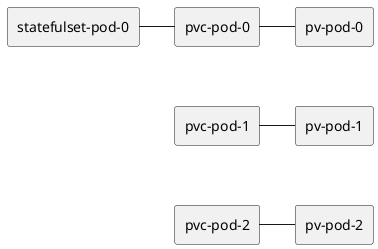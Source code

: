 @startuml

rectangle statefulset-pod-0 as ss0 {
}
rectangle statefulset-pod-1 as ss1 {
}
rectangle statefulset-pod-2 as ss2 {
}

rectangle pvc-pod-0 as pvc0 {
}
rectangle pvc-pod-1 as pvc1 {
}
rectangle pvc-pod-2 as pvc2 {
}

rectangle pv-pod-0 as pv0 {
}
rectangle pv-pod-1 as pv1 {
}
rectangle pv-pod-2 as pv2 {
}

ss0 -r- pvc0
pvc0 -r- pv0

ss1 -r- pvc1
pvc1 -r- pv1

ss2 -r- pvc2
pvc2 -r- pv2

ss0 -[hidden]d- ss1
ss1 -[hidden]d- ss2

hide ss1
hide ss2
@enduml
